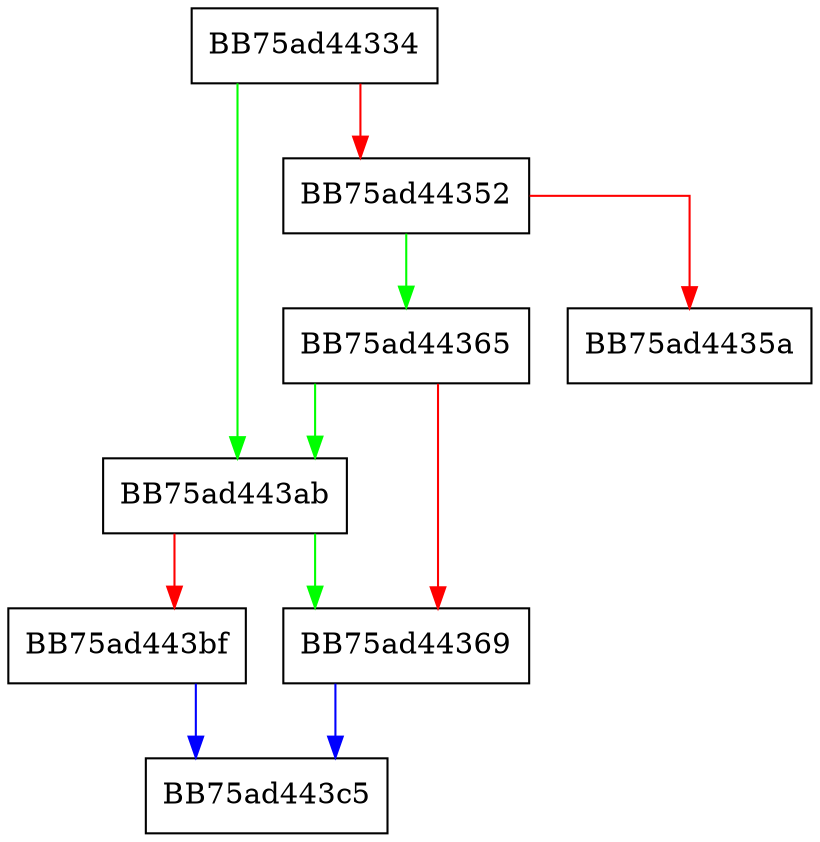 digraph sqrtf {
  node [shape="box"];
  graph [splines=ortho];
  BB75ad44334 -> BB75ad443ab [color="green"];
  BB75ad44334 -> BB75ad44352 [color="red"];
  BB75ad44352 -> BB75ad44365 [color="green"];
  BB75ad44352 -> BB75ad4435a [color="red"];
  BB75ad44365 -> BB75ad443ab [color="green"];
  BB75ad44365 -> BB75ad44369 [color="red"];
  BB75ad44369 -> BB75ad443c5 [color="blue"];
  BB75ad443ab -> BB75ad44369 [color="green"];
  BB75ad443ab -> BB75ad443bf [color="red"];
  BB75ad443bf -> BB75ad443c5 [color="blue"];
}
